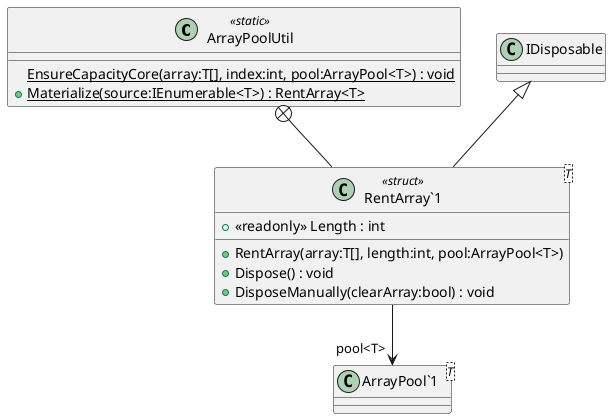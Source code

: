 @startuml
class ArrayPoolUtil <<static>> {
    {static} EnsureCapacityCore(array:T[], index:int, pool:ArrayPool<T>) : void
    + {static} Materialize(source:IEnumerable<T>) : RentArray<T>
}
class "RentArray`1"<T> <<struct>> {
    + <<readonly>> Length : int
    + RentArray(array:T[], length:int, pool:ArrayPool<T>)
    + Dispose() : void
    + DisposeManually(clearArray:bool) : void
}
class "ArrayPool`1"<T> {
}
ArrayPoolUtil +-- "RentArray`1"
IDisposable <|-- "RentArray`1"
"RentArray`1" --> "pool<T>" "ArrayPool`1"
@enduml
